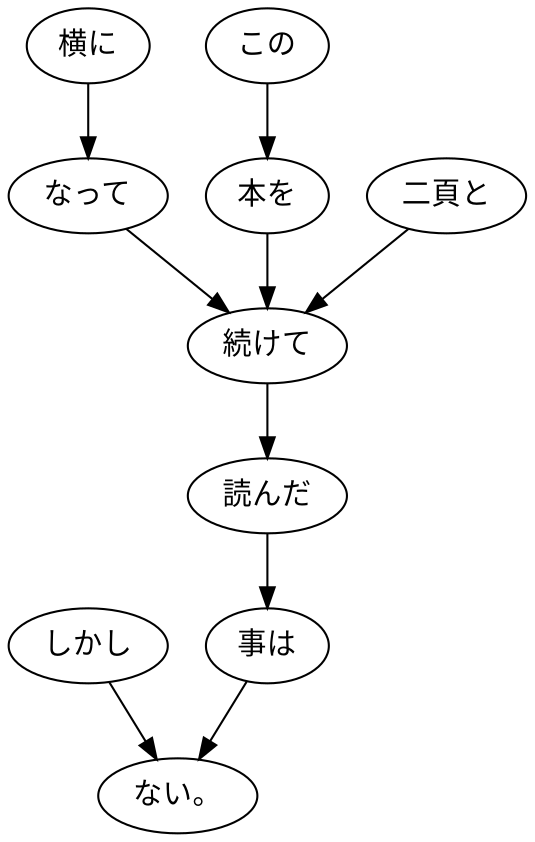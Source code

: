 digraph graph2674 {
	node0 [label="しかし"];
	node1 [label="横に"];
	node2 [label="なって"];
	node3 [label="この"];
	node4 [label="本を"];
	node5 [label="二頁と"];
	node6 [label="続けて"];
	node7 [label="読んだ"];
	node8 [label="事は"];
	node9 [label="ない。"];
	node0 -> node9;
	node1 -> node2;
	node2 -> node6;
	node3 -> node4;
	node4 -> node6;
	node5 -> node6;
	node6 -> node7;
	node7 -> node8;
	node8 -> node9;
}
